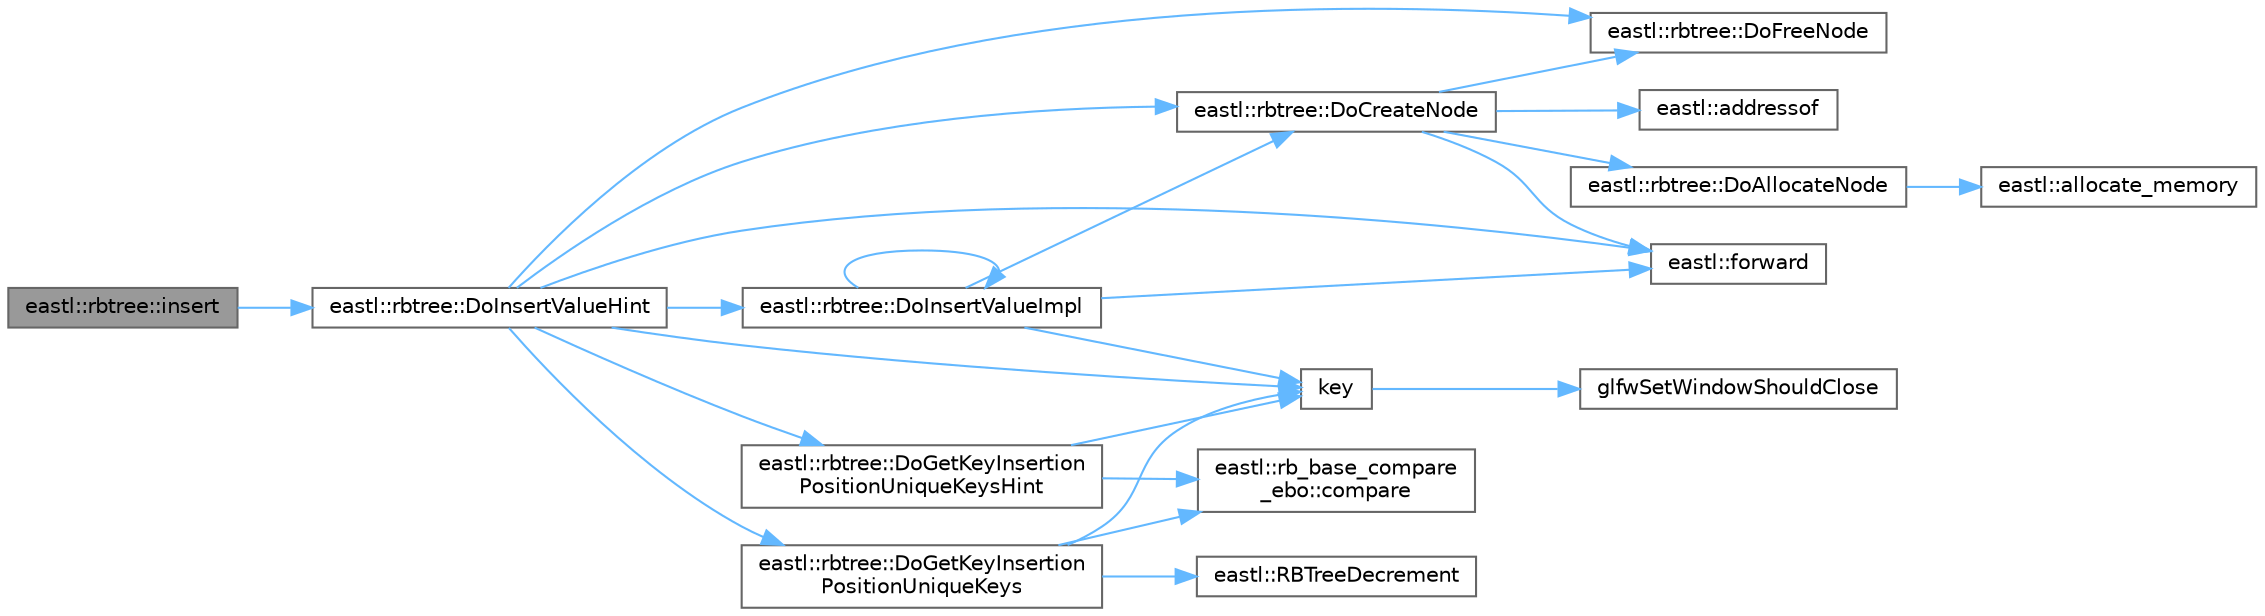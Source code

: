 digraph "eastl::rbtree::insert"
{
 // LATEX_PDF_SIZE
  bgcolor="transparent";
  edge [fontname=Helvetica,fontsize=10,labelfontname=Helvetica,labelfontsize=10];
  node [fontname=Helvetica,fontsize=10,shape=box,height=0.2,width=0.4];
  rankdir="LR";
  Node1 [id="Node000001",label="eastl::rbtree::insert",height=0.2,width=0.4,color="gray40", fillcolor="grey60", style="filled", fontcolor="black",tooltip=" "];
  Node1 -> Node2 [id="edge24_Node000001_Node000002",color="steelblue1",style="solid",tooltip=" "];
  Node2 [id="Node000002",label="eastl::rbtree::DoInsertValueHint",height=0.2,width=0.4,color="grey40", fillcolor="white", style="filled",URL="$classeastl_1_1rbtree.html#a442cad1b7357390fdf6852838a3ff9cd",tooltip=" "];
  Node2 -> Node3 [id="edge25_Node000002_Node000003",color="steelblue1",style="solid",tooltip=" "];
  Node3 [id="Node000003",label="eastl::rbtree::DoCreateNode",height=0.2,width=0.4,color="grey40", fillcolor="white", style="filled",URL="$classeastl_1_1rbtree.html#a47e011f073fb4bf02fd4cb1f1ce7617a",tooltip=" "];
  Node3 -> Node4 [id="edge26_Node000003_Node000004",color="steelblue1",style="solid",tooltip=" "];
  Node4 [id="Node000004",label="eastl::addressof",height=0.2,width=0.4,color="grey40", fillcolor="white", style="filled",URL="$namespaceeastl.html#a647701874f427998c0c9aa5cba5a8d24",tooltip=" "];
  Node3 -> Node5 [id="edge27_Node000003_Node000005",color="steelblue1",style="solid",tooltip=" "];
  Node5 [id="Node000005",label="eastl::rbtree::DoAllocateNode",height=0.2,width=0.4,color="grey40", fillcolor="white", style="filled",URL="$classeastl_1_1rbtree.html#a9fabaf3517964ccc3e0c337a26a43e37",tooltip=" "];
  Node5 -> Node6 [id="edge28_Node000005_Node000006",color="steelblue1",style="solid",tooltip=" "];
  Node6 [id="Node000006",label="eastl::allocate_memory",height=0.2,width=0.4,color="grey40", fillcolor="white", style="filled",URL="$namespaceeastl.html#ad2f4154baac1248a6b899feec8061499",tooltip=" "];
  Node3 -> Node7 [id="edge29_Node000003_Node000007",color="steelblue1",style="solid",tooltip=" "];
  Node7 [id="Node000007",label="eastl::rbtree::DoFreeNode",height=0.2,width=0.4,color="grey40", fillcolor="white", style="filled",URL="$classeastl_1_1rbtree.html#abd08d68bda360a826a77050ea7c4a7ec",tooltip=" "];
  Node3 -> Node8 [id="edge30_Node000003_Node000008",color="steelblue1",style="solid",tooltip=" "];
  Node8 [id="Node000008",label="eastl::forward",height=0.2,width=0.4,color="grey40", fillcolor="white", style="filled",URL="$namespaceeastl.html#a36662e86289d74a927ced4b51496fce5",tooltip=" "];
  Node2 -> Node7 [id="edge31_Node000002_Node000007",color="steelblue1",style="solid",tooltip=" "];
  Node2 -> Node9 [id="edge32_Node000002_Node000009",color="steelblue1",style="solid",tooltip=" "];
  Node9 [id="Node000009",label="eastl::rbtree::DoGetKeyInsertion\lPositionUniqueKeys",height=0.2,width=0.4,color="grey40", fillcolor="white", style="filled",URL="$classeastl_1_1rbtree.html#a9d47740eba05fbe73f9114dea5935949",tooltip=" "];
  Node9 -> Node10 [id="edge33_Node000009_Node000010",color="steelblue1",style="solid",tooltip=" "];
  Node10 [id="Node000010",label="eastl::rb_base_compare\l_ebo::compare",height=0.2,width=0.4,color="grey40", fillcolor="white", style="filled",URL="$structeastl_1_1rb__base__compare__ebo.html#a216daf12f94f8995a3e84e6c4adb1804",tooltip=" "];
  Node9 -> Node11 [id="edge34_Node000009_Node000011",color="steelblue1",style="solid",tooltip=" "];
  Node11 [id="Node000011",label="key",height=0.2,width=0.4,color="grey40", fillcolor="white", style="filled",URL="$gears_8c.html#accd6b5b92b78666e36543412d4ac14cd",tooltip=" "];
  Node11 -> Node12 [id="edge35_Node000011_Node000012",color="steelblue1",style="solid",tooltip=" "];
  Node12 [id="Node000012",label="glfwSetWindowShouldClose",height=0.2,width=0.4,color="grey40", fillcolor="white", style="filled",URL="$group__window.html#ga1cadeda7a1e2f224e06a8415d30741aa",tooltip="Sets the close flag of the specified window."];
  Node9 -> Node13 [id="edge36_Node000009_Node000013",color="steelblue1",style="solid",tooltip=" "];
  Node13 [id="Node000013",label="eastl::RBTreeDecrement",height=0.2,width=0.4,color="grey40", fillcolor="white", style="filled",URL="$namespaceeastl.html#a9100ccf78d9b95c2c0fef355e62cfb47",tooltip=" "];
  Node2 -> Node14 [id="edge37_Node000002_Node000014",color="steelblue1",style="solid",tooltip=" "];
  Node14 [id="Node000014",label="eastl::rbtree::DoGetKeyInsertion\lPositionUniqueKeysHint",height=0.2,width=0.4,color="grey40", fillcolor="white", style="filled",URL="$classeastl_1_1rbtree.html#ad339cfff9da494ee344639b9cf3d03e2",tooltip=" "];
  Node14 -> Node10 [id="edge38_Node000014_Node000010",color="steelblue1",style="solid",tooltip=" "];
  Node14 -> Node11 [id="edge39_Node000014_Node000011",color="steelblue1",style="solid",tooltip=" "];
  Node2 -> Node15 [id="edge40_Node000002_Node000015",color="steelblue1",style="solid",tooltip=" "];
  Node15 [id="Node000015",label="eastl::rbtree::DoInsertValueImpl",height=0.2,width=0.4,color="grey40", fillcolor="white", style="filled",URL="$classeastl_1_1rbtree.html#add2d4c89758857ba17eb3ec717b0cafc",tooltip=" "];
  Node15 -> Node3 [id="edge41_Node000015_Node000003",color="steelblue1",style="solid",tooltip=" "];
  Node15 -> Node15 [id="edge42_Node000015_Node000015",color="steelblue1",style="solid",tooltip=" "];
  Node15 -> Node8 [id="edge43_Node000015_Node000008",color="steelblue1",style="solid",tooltip=" "];
  Node15 -> Node11 [id="edge44_Node000015_Node000011",color="steelblue1",style="solid",tooltip=" "];
  Node2 -> Node8 [id="edge45_Node000002_Node000008",color="steelblue1",style="solid",tooltip=" "];
  Node2 -> Node11 [id="edge46_Node000002_Node000011",color="steelblue1",style="solid",tooltip=" "];
}
